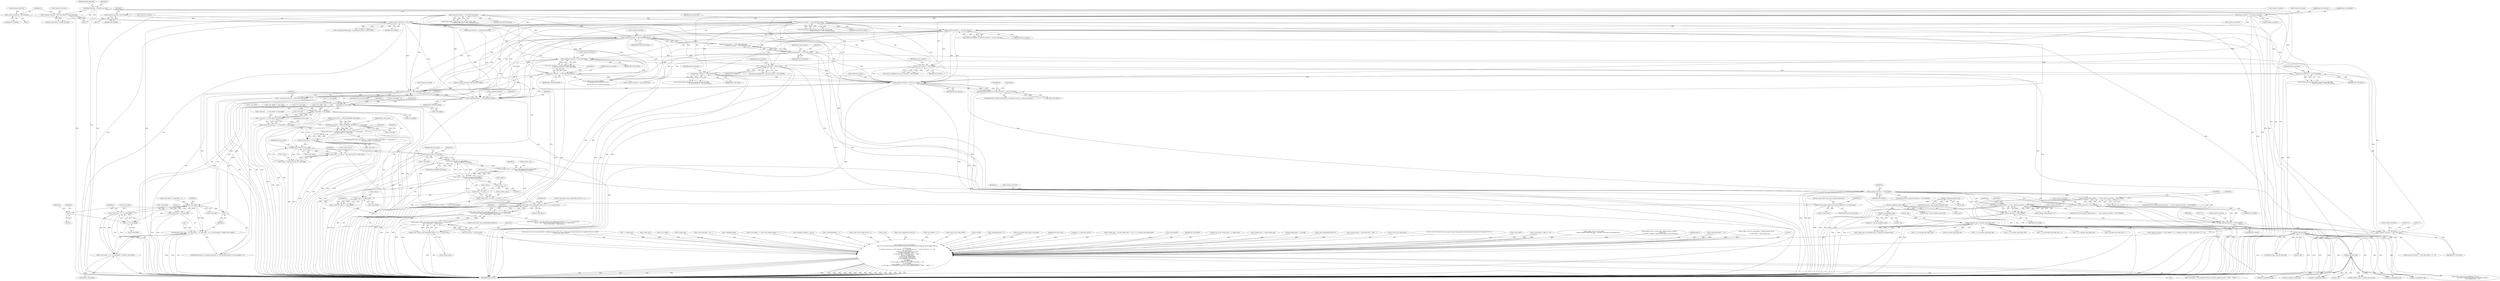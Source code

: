 digraph "0_FFmpeg_29ffeef5e73b8f41ff3a3f2242d356759c66f91f@pointer" {
"1001743" [label="(Call,h->picture_structure == last_pic_structure)"];
"1001387" [label="(Call,h->picture_structure == PICT_BOTTOM_FIELD)"];
"1001115" [label="(Call,h->picture_structure != PICT_FRAME)"];
"1001043" [label="(Call,h->picture_structure = PICT_FRAME)"];
"1001097" [label="(Call,h->picture_structure = PICT_FRAME)"];
"1001088" [label="(Call,h->picture_structure = PICT_TOP_FIELD + bottom_field_flag)"];
"1001081" [label="(Call,bottom_field_flag = get_bits1(&h->gb))"];
"1001083" [label="(Call,get_bits1(&h->gb))"];
"1001073" [label="(Call,get_bits1(&h->gb))"];
"1000997" [label="(Call,get_bits(&h->gb, h->sps.log2_max_frame_num))"];
"1000300" [label="(Call,get_ue_golomb(&h->gb))"];
"1000230" [label="(Call,get_ue_golomb_31(&h->gb))"];
"1000168" [label="(Call,get_ue_golomb_long(&h->gb))"];
"1001321" [label="(Call,h->picture_structure == last_pic_structure)"];
"1001017" [label="(Call,last_pic_structure = h0->picture_structure)"];
"1001313" [label="(Call,last_pic_structure == PICT_BOTTOM_FIELD)"];
"1000218" [label="(Call,h->picture_structure == PICT_BOTTOM_FIELD)"];
"1001396" [label="(Call,h->picture_structure == PICT_TOP_FIELD)"];
"1001384" [label="(Call,last_pic_structure   == PICT_TOP_FIELD)"];
"1001331" [label="(Call,last_pic_structure != PICT_FRAME)"];
"1001363" [label="(Call,last_pic_structure != PICT_FRAME)"];
"1001343" [label="(Call,last_pic_structure == PICT_TOP_FIELD)"];
"1001393" [label="(Call,last_pic_structure   == PICT_BOTTOM_FIELD)"];
"1001375" [label="(Call,last_pic_structure == PICT_TOP_FIELD)"];
"1001739" [label="(Call,!FIELD_PICTURE(h) || h->picture_structure == last_pic_structure)"];
"1001845" [label="(Call,h->picture_structure == PICT_BOTTOM_FIELD)"];
"1001843" [label="(Call,i = (h->picture_structure == PICT_BOTTOM_FIELD))"];
"1001850" [label="(Call,i<h->mb_height)"];
"1001862" [label="(Call,i*h->mb_stride)"];
"1001855" [label="(Call,i++)"];
"1001857" [label="(Call,memset(h->slice_table + i*h->mb_stride, -1, (h->mb_stride - (i+1==h->mb_height)) * sizeof(*h->slice_table)))"];
"1001858" [label="(Call,h->slice_table + i*h->mb_stride)"];
"1001870" [label="(Call,h->mb_stride - (i+1==h->mb_height))"];
"1001869" [label="(Call,(h->mb_stride - (i+1==h->mb_height)) * sizeof(*h->slice_table))"];
"1001874" [label="(Call,i+1==h->mb_height)"];
"1001875" [label="(Call,i+1)"];
"1001978" [label="(Call,h->mb_width * h->mb_height)"];
"1001974" [label="(Call,h->mb_num == h->mb_width * h->mb_height)"];
"1001973" [label="(Call,av_assert1(h->mb_num == h->mb_width * h->mb_height))"];
"1001987" [label="(Call,first_mb_in_slice << FIELD_OR_MBAFF_PICTURE(h) >= h->mb_num)"];
"1001986" [label="(Call,first_mb_in_slice << FIELD_OR_MBAFF_PICTURE(h) >= h->mb_num ||\n        first_mb_in_slice >= h->mb_num)"];
"1001995" [label="(Call,first_mb_in_slice >= h->mb_num)"];
"1002017" [label="(Call,first_mb_in_slice % h->mb_width)"];
"1002009" [label="(Call,h->resync_mb_x = h->mb_x =  first_mb_in_slice % h->mb_width)"];
"1002013" [label="(Call,h->mb_x =  first_mb_in_slice % h->mb_width)"];
"1002031" [label="(Call,first_mb_in_slice / h->mb_width)"];
"1002030" [label="(Call,(first_mb_in_slice / h->mb_width) <<\n                               FIELD_OR_MBAFF_PICTURE(h))"];
"1002022" [label="(Call,h->resync_mb_y = h->mb_y = (first_mb_in_slice / h->mb_width) <<\n                               FIELD_OR_MBAFF_PICTURE(h))"];
"1002926" [label="(Call,h0->slice_row[(h->slice_num-1)&(MAX_SLICES-1)]= h->resync_mb_y)"];
"1002945" [label="(Call,h0->slice_row[h->slice_num&(MAX_SLICES-1)] + 3 >= h->resync_mb_y)"];
"1002944" [label="(Call,h0->slice_row[h->slice_num&(MAX_SLICES-1)] + 3 >= h->resync_mb_y\n        && h0->slice_row[h->slice_num&(MAX_SLICES-1)] <= h->resync_mb_y\n        && h->slice_num >= MAX_SLICES)"];
"1002963" [label="(Call,h0->slice_row[h->slice_num&(MAX_SLICES-1)] <= h->resync_mb_y)"];
"1002962" [label="(Call,h0->slice_row[h->slice_num&(MAX_SLICES-1)] <= h->resync_mb_y\n        && h->slice_num >= MAX_SLICES)"];
"1002026" [label="(Call,h->mb_y = (first_mb_in_slice / h->mb_width) <<\n                               FIELD_OR_MBAFF_PICTURE(h))"];
"1002044" [label="(Call,h->resync_mb_y = h->mb_y = h->mb_y + 1)"];
"1002048" [label="(Call,h->mb_y = h->mb_y + 1)"];
"1002058" [label="(Call,h->mb_y < h->mb_height)"];
"1002057" [label="(Call,av_assert1(h->mb_y < h->mb_height))"];
"1002052" [label="(Call,h->mb_y + 1)"];
"1003314" [label="(Call,av_log(h->avctx, AV_LOG_DEBUG,\n               \"slice:%d %s mb:%d %c%s%s pps:%u frame:%d poc:%d/%d ref:%d/%d qp:%d loop:%d:%d:%d weight:%d%s %s\n\",\n               h->slice_num,\n               (h->picture_structure == PICT_FRAME ? \"F\" : h->picture_structure == PICT_TOP_FIELD ? \"T\" : \"B\"),\n               first_mb_in_slice,\n               av_get_picture_type_char(h->slice_type),\n               h->slice_type_fixed ? \" fix\" : \"\",\n               h->nal_unit_type == NAL_IDR_SLICE ? \" IDR\" : \"\",\n               pps_id, h->frame_num,\n               h->cur_pic_ptr->field_poc[0],\n               h->cur_pic_ptr->field_poc[1],\n               h->ref_count[0], h->ref_count[1],\n               h->qscale,\n               h->deblocking_filter,\n               h->slice_alpha_c0_offset / 2 - 26, h->slice_beta_offset / 2 - 26,\n               h->use_weight,\n               h->use_weight == 1 && h->use_weight_chroma ? \"c\" : \"\",\n               h->slice_type == AV_PICTURE_TYPE_B ? (h->direct_spatial_mv_pred ? \"SPAT\" : \"TEMP\") : \"\"))"];
"1002039" [label="(Call,h->picture_structure == PICT_BOTTOM_FIELD)"];
"1002066" [label="(Call,h->picture_structure == PICT_FRAME)"];
"1002151" [label="(Call,h->pps.pic_order_present == 1 && h->picture_structure == PICT_FRAME)"];
"1002201" [label="(Call,h->pps.pic_order_present == 1 && h->picture_structure == PICT_FRAME)"];
"1002159" [label="(Call,h->picture_structure == PICT_FRAME)"];
"1002209" [label="(Call,h->picture_structure == PICT_FRAME)"];
"1003324" [label="(Call,h->picture_structure == PICT_FRAME)"];
"1003331" [label="(Call,h->picture_structure == PICT_TOP_FIELD)"];
"1001096" [label="(Block,)"];
"1002018" [label="(Identifier,first_mb_in_slice)"];
"1001208" [label="(Call,1 << h->sps.log2_max_frame_num)"];
"1001677" [label="(Call,h->mb_width  * 16)"];
"1002195" [label="(Call,get_se_golomb(&h->gb))"];
"1002964" [label="(Call,h0->slice_row[h->slice_num&(MAX_SLICES-1)])"];
"1001082" [label="(Identifier,bottom_field_flag)"];
"1002038" [label="(ControlStructure,if (h->picture_structure == PICT_BOTTOM_FIELD))"];
"1001084" [label="(Call,&h->gb)"];
"1001982" [label="(Call,h->mb_height)"];
"1000997" [label="(Call,get_bits(&h->gb, h->sps.log2_max_frame_num))"];
"1002048" [label="(Call,h->mb_y = h->mb_y + 1)"];
"1003420" [label="(Call,h->slice_type == AV_PICTURE_TYPE_B ? (h->direct_spatial_mv_pred ? \"SPAT\" : \"TEMP\") : \"\")"];
"1002030" [label="(Call,(first_mb_in_slice / h->mb_width) <<\n                               FIELD_OR_MBAFF_PICTURE(h))"];
"1001104" [label="(Identifier,h)"];
"1002411" [label="(Call,ff_h264_decode_ref_pic_marking(h0, &h->gb,\n                                             !(h->avctx->active_thread_type & FF_THREAD_FRAME) ||\n                                             h0->current_slice == 0))"];
"1001437" [label="(Call,h->picture_structure = last_pic_structure)"];
"1001738" [label="(ControlStructure,if (!FIELD_PICTURE(h) || h->picture_structure == last_pic_structure))"];
"1001979" [label="(Call,h->mb_width)"];
"1001044" [label="(Call,h->picture_structure)"];
"1002023" [label="(Call,h->resync_mb_y)"];
"1003375" [label="(Call,h->ref_count[0])"];
"1002151" [label="(Call,h->pps.pic_order_present == 1 && h->picture_structure == PICT_FRAME)"];
"1002217" [label="(Identifier,h)"];
"1001751" [label="(Identifier,h0)"];
"1001881" [label="(Call,sizeof(*h->slice_table))"];
"1003318" [label="(Identifier,AV_LOG_DEBUG)"];
"1002109" [label="(Call,h->sps.log2_max_frame_num + 1)"];
"1002036" [label="(Call,FIELD_OR_MBAFF_PICTURE(h))"];
"1001129" [label="(Call,last_pic_structure != h->picture_structure)"];
"1001344" [label="(Identifier,last_pic_structure)"];
"1001763" [label="(Call,h0->cur_pic_ptr->frame_num != h->frame_num)"];
"1001744" [label="(Call,h->picture_structure)"];
"1001451" [label="(Call,h->frame_num != h->prev_frame_num)"];
"1000998" [label="(Call,&h->gb)"];
"1002074" [label="(Identifier,h)"];
"1003324" [label="(Call,h->picture_structure == PICT_FRAME)"];
"1001317" [label="(Call,!FIELD_PICTURE(h) || h->picture_structure == last_pic_structure)"];
"1001325" [label="(Identifier,last_pic_structure)"];
"1001385" [label="(Identifier,last_pic_structure)"];
"1001857" [label="(Call,memset(h->slice_table + i*h->mb_stride, -1, (h->mb_stride - (i+1==h->mb_height)) * sizeof(*h->slice_table)))"];
"1003333" [label="(Identifier,h)"];
"1003323" [label="(Call,h->picture_structure == PICT_FRAME ? \"F\" : h->picture_structure == PICT_TOP_FIELD ? \"T\" : \"B\")"];
"1002065" [label="(ControlStructure,if (h->picture_structure == PICT_FRAME))"];
"1002010" [label="(Call,h->resync_mb_x)"];
"1001985" [label="(ControlStructure,if (first_mb_in_slice << FIELD_OR_MBAFF_PICTURE(h) >= h->mb_num ||\n        first_mb_in_slice >= h->mb_num))"];
"1002590" [label="(Call,get_chroma_qp(h, 1, h->qscale))"];
"1002163" [label="(Identifier,PICT_FRAME)"];
"1002201" [label="(Call,h->pps.pic_order_present == 1 && h->picture_structure == PICT_FRAME)"];
"1001092" [label="(Call,PICT_TOP_FIELD + bottom_field_flag)"];
"1001997" [label="(Call,h->mb_num)"];
"1002068" [label="(Identifier,h)"];
"1002968" [label="(Call,h->slice_num&(MAX_SLICES-1))"];
"1001743" [label="(Call,h->picture_structure == last_pic_structure)"];
"1001305" [label="(Call,ff_thread_report_progress(&h0->cur_pic_ptr->tf, INT_MAX,\n                                           last_pic_structure == PICT_BOTTOM_FIELD))"];
"1001314" [label="(Identifier,last_pic_structure)"];
"1002094" [label="(Identifier,h)"];
"1001113" [label="(Identifier,h)"];
"1001088" [label="(Call,h->picture_structure = PICT_TOP_FIELD + bottom_field_flag)"];
"1002049" [label="(Call,h->mb_y)"];
"1002026" [label="(Call,h->mb_y = (first_mb_in_slice / h->mb_width) <<\n                               FIELD_OR_MBAFF_PICTURE(h))"];
"1000218" [label="(Call,h->picture_structure == PICT_BOTTOM_FIELD)"];
"1002024" [label="(Identifier,h)"];
"1001896" [label="(Call,h->mb_height * h->mb_stride)"];
"1001740" [label="(Call,!FIELD_PICTURE(h))"];
"1001844" [label="(Identifier,i)"];
"1001083" [label="(Call,get_bits1(&h->gb))"];
"1001973" [label="(Call,av_assert1(h->mb_num == h->mb_width * h->mb_height))"];
"1000301" [label="(Call,&h->gb)"];
"1003328" [label="(Identifier,PICT_FRAME)"];
"1002922" [label="(ControlStructure,if (h->slice_num))"];
"1000298" [label="(Call,pps_id = get_ue_golomb(&h->gb))"];
"1003349" [label="(Call,h->nal_unit_type == NAL_IDR_SLICE ? \" IDR\" : \"\")"];
"1002980" [label="(Identifier,h)"];
"1000169" [label="(Call,&h->gb)"];
"1003332" [label="(Call,h->picture_structure)"];
"1003368" [label="(Call,h->cur_pic_ptr->field_poc[1])"];
"1003319" [label="(Literal,\"slice:%d %s mb:%d %c%s%s pps:%u frame:%d poc:%d/%d ref:%d/%d qp:%d loop:%d:%d:%d weight:%d%s %s\n\")"];
"1001878" [label="(Call,h->mb_height)"];
"1003380" [label="(Call,h->ref_count[1])"];
"1001313" [label="(Call,last_pic_structure == PICT_BOTTOM_FIELD)"];
"1002058" [label="(Call,h->mb_y < h->mb_height)"];
"1003337" [label="(Literal,\"B\")"];
"1001867" [label="(Call,-1)"];
"1001995" [label="(Call,first_mb_in_slice >= h->mb_num)"];
"1001876" [label="(Identifier,i)"];
"1002045" [label="(Call,h->resync_mb_y)"];
"1001363" [label="(Call,last_pic_structure != PICT_FRAME)"];
"1003331" [label="(Call,h->picture_structure == PICT_TOP_FIELD)"];
"1001988" [label="(Call,first_mb_in_slice << FIELD_OR_MBAFF_PICTURE(h))"];
"1002940" [label="(Call,h->resync_mb_y)"];
"1002066" [label="(Call,h->picture_structure == PICT_FRAME)"];
"1000993" [label="(Call,h->frame_num = get_bits(&h->gb, h->sps.log2_max_frame_num))"];
"1001875" [label="(Call,i+1)"];
"1002017" [label="(Call,first_mb_in_slice % h->mb_width)"];
"1003435" [label="(MethodReturn,static int)"];
"1002032" [label="(Identifier,first_mb_in_slice)"];
"1001111" [label="(Call,h->mb_field_decoding_flag = h->picture_structure != PICT_FRAME)"];
"1002040" [label="(Call,h->picture_structure)"];
"1001846" [label="(Call,h->picture_structure)"];
"1001080" [label="(Block,)"];
"1003391" [label="(Call,h->slice_alpha_c0_offset / 2 - 26)"];
"1001321" [label="(Call,h->picture_structure == last_pic_structure)"];
"1001850" [label="(Call,i<h->mb_height)"];
"1001328" [label="(Call,!last_pic_droppable && last_pic_structure != PICT_FRAME)"];
"1001397" [label="(Call,h->picture_structure)"];
"1001842" [label="(ControlStructure,for(i = (h->picture_structure == PICT_BOTTOM_FIELD); i<h->mb_height; i++))"];
"1001781" [label="(Call,h0->picture_structure==PICT_BOTTOM_FIELD)"];
"1001101" [label="(Identifier,PICT_FRAME)"];
"1001479" [label="(Call,1 << h->sps.log2_max_frame_num)"];
"1001331" [label="(Call,last_pic_structure != PICT_FRAME)"];
"1001392" [label="(Call,last_pic_structure   == PICT_BOTTOM_FIELD &&\n                           h->picture_structure == PICT_TOP_FIELD)"];
"1001989" [label="(Identifier,first_mb_in_slice)"];
"1002022" [label="(Call,h->resync_mb_y = h->mb_y = (first_mb_in_slice / h->mb_width) <<\n                               FIELD_OR_MBAFF_PICTURE(h))"];
"1001386" [label="(Identifier,PICT_TOP_FIELD)"];
"1001858" [label="(Call,h->slice_table + i*h->mb_stride)"];
"1002927" [label="(Call,h0->slice_row[(h->slice_num-1)&(MAX_SLICES-1)])"];
"1002009" [label="(Call,h->resync_mb_x = h->mb_x =  first_mb_in_slice % h->mb_width)"];
"1002832" [label="(Call,av_log(h->avctx, AV_LOG_INFO,\n                       \"Cannot parallelize deblocking type 1, decoding such frames in sequential order\n\"))"];
"1000887" [label="(Call,av_log(h->avctx, AV_LOG_INFO, \"Reinit context to %dx%d, \"\n               \"pix_fmt: %s\n\", h->width, h->height, av_get_pix_fmt_name(h->avctx->pix_fmt)))"];
"1001343" [label="(Call,last_pic_structure == PICT_TOP_FIELD)"];
"1002122" [label="(Call,get_ue_golomb(&h->gb))"];
"1001388" [label="(Call,h->picture_structure)"];
"1000127" [label="(Block,)"];
"1003357" [label="(Identifier,pps_id)"];
"1001852" [label="(Call,h->mb_height)"];
"1002949" [label="(Identifier,h0)"];
"1001002" [label="(Call,h->sps.log2_max_frame_num)"];
"1002213" [label="(Identifier,PICT_FRAME)"];
"1000719" [label="(Call,16 * h->mb_width)"];
"1001023" [label="(Identifier,last_pic_droppable)"];
"1000230" [label="(Call,get_ue_golomb_31(&h->gb))"];
"1001884" [label="(Identifier,h)"];
"1002946" [label="(Call,h0->slice_row[h->slice_num&(MAX_SLICES-1)] + 3)"];
"1002963" [label="(Call,h0->slice_row[h->slice_num&(MAX_SLICES-1)] <= h->resync_mb_y)"];
"1002996" [label="(Identifier,j)"];
"1003398" [label="(Call,h->slice_beta_offset / 2 - 26)"];
"1002210" [label="(Call,h->picture_structure)"];
"1002226" [label="(Identifier,h)"];
"1001377" [label="(Identifier,PICT_TOP_FIELD)"];
"1001322" [label="(Call,h->picture_structure)"];
"1001739" [label="(Call,!FIELD_PICTURE(h) || h->picture_structure == last_pic_structure)"];
"1001911" [label="(Identifier,h0)"];
"1002046" [label="(Identifier,h)"];
"1001119" [label="(Identifier,PICT_FRAME)"];
"1001500" [label="(Call,av_log(h->avctx, AV_LOG_DEBUG, \"Frame num gap %d %d\n\",\n                   h->frame_num, h->prev_frame_num))"];
"1002152" [label="(Call,h->pps.pic_order_present == 1)"];
"1002943" [label="(ControlStructure,if (   h0->slice_row[h->slice_num&(MAX_SLICES-1)] + 3 >= h->resync_mb_y\n        && h0->slice_row[h->slice_num&(MAX_SLICES-1)] <= h->resync_mb_y\n        && h->slice_num >= MAX_SLICES))"];
"1001396" [label="(Call,h->picture_structure == PICT_TOP_FIELD)"];
"1002033" [label="(Call,h->mb_width)"];
"1002944" [label="(Call,h0->slice_row[h->slice_num&(MAX_SLICES-1)] + 3 >= h->resync_mb_y\n        && h0->slice_row[h->slice_num&(MAX_SLICES-1)] <= h->resync_mb_y\n        && h->slice_num >= MAX_SLICES)"];
"1003434" [label="(Literal,0)"];
"1002178" [label="(Identifier,h)"];
"1001395" [label="(Identifier,PICT_BOTTOM_FIELD)"];
"1001864" [label="(Call,h->mb_stride)"];
"1002984" [label="(Call,av_log(h->avctx, AV_LOG_WARNING, \"Possibly too many slices (%d >= %d), increase MAX_SLICES and recompile if there are artifacts\n\", h->slice_num, MAX_SLICES))"];
"1001766" [label="(Identifier,h0)"];
"1001097" [label="(Call,h->picture_structure = PICT_FRAME)"];
"1001018" [label="(Identifier,last_pic_structure)"];
"1001870" [label="(Call,h->mb_stride - (i+1==h->mb_height))"];
"1002097" [label="(Call,2 * h->frame_num)"];
"1002945" [label="(Call,h0->slice_row[h->slice_num&(MAX_SLICES-1)] + 3 >= h->resync_mb_y)"];
"1002067" [label="(Call,h->picture_structure)"];
"1001986" [label="(Call,first_mb_in_slice << FIELD_OR_MBAFF_PICTURE(h) >= h->mb_num ||\n        first_mb_in_slice >= h->mb_num)"];
"1002966" [label="(Identifier,h0)"];
"1001043" [label="(Call,h->picture_structure = PICT_FRAME)"];
"1001398" [label="(Identifier,h)"];
"1002019" [label="(Call,h->mb_width)"];
"1003320" [label="(Call,h->slice_num)"];
"1002070" [label="(Identifier,PICT_FRAME)"];
"1001391" [label="(Identifier,PICT_BOTTOM_FIELD)"];
"1001849" [label="(Identifier,PICT_BOTTOM_FIELD)"];
"1001856" [label="(Identifier,i)"];
"1001871" [label="(Call,h->mb_stride)"];
"1002959" [label="(Call,h->resync_mb_y)"];
"1003405" [label="(Call,h->use_weight)"];
"1000219" [label="(Call,h->picture_structure)"];
"1001375" [label="(Call,last_pic_structure == PICT_TOP_FIELD)"];
"1003329" [label="(Literal,\"F\")"];
"1001987" [label="(Call,first_mb_in_slice << FIELD_OR_MBAFF_PICTURE(h) >= h->mb_num)"];
"1000686" [label="(Call,h->mb_stride = h->mb_width + 1)"];
"1003358" [label="(Call,h->frame_num)"];
"1002027" [label="(Call,h->mb_y)"];
"1001360" [label="(Call,!last_pic_droppable && last_pic_structure != PICT_FRAME)"];
"1003343" [label="(Call,h->slice_type_fixed ? \" fix\" : \"\")"];
"1002043" [label="(Identifier,PICT_BOTTOM_FIELD)"];
"1003313" [label="(Block,)"];
"1001862" [label="(Call,i*h->mb_stride)"];
"1002502" [label="(Call,get_ue_golomb_31(&h->gb))"];
"1001400" [label="(Identifier,PICT_TOP_FIELD)"];
"1001017" [label="(Call,last_pic_structure = h0->picture_structure)"];
"1000728" [label="(Call,16 * h->mb_height)"];
"1001333" [label="(Identifier,PICT_FRAME)"];
"1002538" [label="(Call,get_se_golomb(&h->gb))"];
"1001860" [label="(Identifier,h)"];
"1002060" [label="(Identifier,h)"];
"1002052" [label="(Call,h->mb_y + 1)"];
"1000166" [label="(Call,first_mb_in_slice = get_ue_golomb_long(&h->gb))"];
"1003388" [label="(Call,h->deblocking_filter)"];
"1001859" [label="(Call,h->slice_table)"];
"1003408" [label="(Call,h->use_weight == 1 && h->use_weight_chroma ? \"c\" : \"\")"];
"1001747" [label="(Identifier,last_pic_structure)"];
"1001843" [label="(Call,i = (h->picture_structure == PICT_BOTTOM_FIELD))"];
"1001869" [label="(Call,(h->mb_stride - (i+1==h->mb_height)) * sizeof(*h->slice_table))"];
"1001115" [label="(Call,h->picture_structure != PICT_FRAME)"];
"1002159" [label="(Call,h->picture_structure == PICT_FRAME)"];
"1001845" [label="(Call,h->picture_structure == PICT_BOTTOM_FIELD)"];
"1001089" [label="(Call,h->picture_structure)"];
"1002140" [label="(Call,get_bits(&h->gb, h->sps.log2_max_poc_lsb))"];
"1001393" [label="(Call,last_pic_structure   == PICT_BOTTOM_FIELD)"];
"1001071" [label="(Call,field_pic_flag = get_bits1(&h->gb))"];
"1000300" [label="(Call,get_ue_golomb(&h->gb))"];
"1001556" [label="(Call,1 << h->sps.log2_max_frame_num)"];
"1001855" [label="(Call,i++)"];
"1000675" [label="(Call,h->mb_num    = h->mb_width * h->mb_height)"];
"1002209" [label="(Call,h->picture_structure == PICT_FRAME)"];
"1002202" [label="(Call,h->pps.pic_order_present == 1)"];
"1002044" [label="(Call,h->resync_mb_y = h->mb_y = h->mb_y + 1)"];
"1001073" [label="(Call,get_bits1(&h->gb))"];
"1000980" [label="(Call,h->dequant_coeff_pps != pps_id)"];
"1002053" [label="(Call,h->mb_y)"];
"1002794" [label="(Call,h->deblocking_filter == 1)"];
"1002083" [label="(Call,1 << h->sps.log2_max_frame_num)"];
"1002926" [label="(Call,h0->slice_row[(h->slice_num-1)&(MAX_SLICES-1)]= h->resync_mb_y)"];
"1001090" [label="(Identifier,h)"];
"1003325" [label="(Call,h->picture_structure)"];
"1001387" [label="(Call,h->picture_structure == PICT_BOTTOM_FIELD)"];
"1002013" [label="(Call,h->mb_x =  first_mb_in_slice % h->mb_width)"];
"1002062" [label="(Call,h->mb_height)"];
"1001394" [label="(Identifier,last_pic_structure)"];
"1001384" [label="(Call,last_pic_structure   == PICT_TOP_FIELD)"];
"1001868" [label="(Literal,1)"];
"1003013" [label="(Call,h->slice_num & (MAX_SLICES - 1))"];
"1001116" [label="(Call,h->picture_structure)"];
"1001081" [label="(Call,bottom_field_flag = get_bits1(&h->gb))"];
"1001992" [label="(Call,h->mb_num)"];
"1002200" [label="(ControlStructure,if (h->pps.pic_order_present == 1 && h->picture_structure == PICT_FRAME))"];
"1001974" [label="(Call,h->mb_num == h->mb_width * h->mb_height)"];
"1001042" [label="(Block,)"];
"1001365" [label="(Identifier,PICT_FRAME)"];
"1000231" [label="(Call,&h->gb)"];
"1001389" [label="(Identifier,h)"];
"1002975" [label="(Call,h->resync_mb_y)"];
"1001098" [label="(Call,h->picture_structure)"];
"1000228" [label="(Call,slice_type = get_ue_golomb_31(&h->gb))"];
"1001975" [label="(Call,h->mb_num)"];
"1001877" [label="(Literal,1)"];
"1002107" [label="(Call,1 << (h->sps.log2_max_frame_num + 1))"];
"1001376" [label="(Identifier,last_pic_structure)"];
"1001863" [label="(Identifier,i)"];
"1001978" [label="(Call,h->mb_width * h->mb_height)"];
"1001879" [label="(Identifier,h)"];
"1002056" [label="(Literal,1)"];
"1003315" [label="(Call,h->avctx)"];
"1002962" [label="(Call,h0->slice_row[h->slice_num&(MAX_SLICES-1)] <= h->resync_mb_y\n        && h->slice_num >= MAX_SLICES)"];
"1002951" [label="(Call,h->slice_num&(MAX_SLICES-1))"];
"1001874" [label="(Call,i+1==h->mb_height)"];
"1003410" [label="(Call,h->use_weight == 1)"];
"1002037" [label="(Identifier,h)"];
"1001364" [label="(Identifier,last_pic_structure)"];
"1001851" [label="(Identifier,i)"];
"1000210" [label="(Call,ff_thread_report_progress(&h->cur_pic_ptr->tf, INT_MAX,\n                                          h->picture_structure == PICT_BOTTOM_FIELD))"];
"1003330" [label="(Call,h->picture_structure == PICT_TOP_FIELD ? \"T\" : \"B\")"];
"1000222" [label="(Identifier,PICT_BOTTOM_FIELD)"];
"1002011" [label="(Identifier,h)"];
"1002150" [label="(ControlStructure,if (h->pps.pic_order_present == 1 && h->picture_structure == PICT_FRAME))"];
"1001074" [label="(Call,&h->gb)"];
"1002041" [label="(Identifier,h)"];
"1002986" [label="(Identifier,h)"];
"1001682" [label="(Call,h->mb_height * 16)"];
"1001047" [label="(Identifier,PICT_FRAME)"];
"1001996" [label="(Identifier,first_mb_in_slice)"];
"1001367" [label="(Call,ff_thread_report_progress(&h0->cur_pic_ptr->tf, INT_MAX,\n                                                   last_pic_structure == PICT_TOP_FIELD))"];
"1002166" [label="(Identifier,h)"];
"1002014" [label="(Call,h->mb_x)"];
"1001402" [label="(Call,av_log(h->avctx, AV_LOG_ERROR,\n                               \"Invalid field mode combination %d/%d\n\",\n                               last_pic_structure, h->picture_structure))"];
"1002003" [label="(Identifier,h)"];
"1002248" [label="(Call,get_ue_golomb(&h->gb))"];
"1001335" [label="(Call,ff_thread_report_progress(&h0->cur_pic_ptr->tf, INT_MAX,\n                                               last_pic_structure == PICT_TOP_FIELD))"];
"1003314" [label="(Call,av_log(h->avctx, AV_LOG_DEBUG,\n               \"slice:%d %s mb:%d %c%s%s pps:%u frame:%d poc:%d/%d ref:%d/%d qp:%d loop:%d:%d:%d weight:%d%s %s\n\",\n               h->slice_num,\n               (h->picture_structure == PICT_FRAME ? \"F\" : h->picture_structure == PICT_TOP_FIELD ? \"T\" : \"B\"),\n               first_mb_in_slice,\n               av_get_picture_type_char(h->slice_type),\n               h->slice_type_fixed ? \" fix\" : \"\",\n               h->nal_unit_type == NAL_IDR_SLICE ? \" IDR\" : \"\",\n               pps_id, h->frame_num,\n               h->cur_pic_ptr->field_poc[0],\n               h->cur_pic_ptr->field_poc[1],\n               h->ref_count[0], h->ref_count[1],\n               h->qscale,\n               h->deblocking_filter,\n               h->slice_alpha_c0_offset / 2 - 26, h->slice_beta_offset / 2 - 26,\n               h->use_weight,\n               h->use_weight == 1 && h->use_weight_chroma ? \"c\" : \"\",\n               h->slice_type == AV_PICTURE_TYPE_B ? (h->direct_spatial_mv_pred ? \"SPAT\" : \"TEMP\") : \"\"))"];
"1002039" [label="(Call,h->picture_structure == PICT_BOTTOM_FIELD)"];
"1002059" [label="(Call,h->mb_y)"];
"1002031" [label="(Call,first_mb_in_slice / h->mb_width)"];
"1003336" [label="(Literal,\"T\")"];
"1003361" [label="(Call,h->cur_pic_ptr->field_poc[0])"];
"1003385" [label="(Call,h->qscale)"];
"1001332" [label="(Identifier,last_pic_structure)"];
"1002814" [label="(Call,h->deblocking_filter = 2)"];
"1000168" [label="(Call,get_ue_golomb_long(&h->gb))"];
"1002160" [label="(Call,h->picture_structure)"];
"1003339" [label="(Call,av_get_picture_type_char(h->slice_type))"];
"1001383" [label="(Call,last_pic_structure   == PICT_TOP_FIELD &&\n                           h->picture_structure == PICT_BOTTOM_FIELD)"];
"1003335" [label="(Identifier,PICT_TOP_FIELD)"];
"1003338" [label="(Identifier,first_mb_in_slice)"];
"1001315" [label="(Identifier,PICT_BOTTOM_FIELD)"];
"1002978" [label="(Call,h->slice_num >= MAX_SLICES)"];
"1000306" [label="(Call,pps_id >= MAX_PPS_COUNT)"];
"1001019" [label="(Call,h0->picture_structure)"];
"1001469" [label="(Call,h->frame_num != (h->prev_frame_num + 1) % (1 << h->sps.log2_max_frame_num))"];
"1002057" [label="(Call,av_assert1(h->mb_y < h->mb_height))"];
"1001345" [label="(Identifier,PICT_TOP_FIELD)"];
"1001743" -> "1001739"  [label="AST: "];
"1001743" -> "1001747"  [label="CFG: "];
"1001744" -> "1001743"  [label="AST: "];
"1001747" -> "1001743"  [label="AST: "];
"1001739" -> "1001743"  [label="CFG: "];
"1001743" -> "1003435"  [label="DDG: "];
"1001743" -> "1003435"  [label="DDG: "];
"1001743" -> "1001739"  [label="DDG: "];
"1001743" -> "1001739"  [label="DDG: "];
"1001387" -> "1001743"  [label="DDG: "];
"1001115" -> "1001743"  [label="DDG: "];
"1001396" -> "1001743"  [label="DDG: "];
"1001321" -> "1001743"  [label="DDG: "];
"1001321" -> "1001743"  [label="DDG: "];
"1001384" -> "1001743"  [label="DDG: "];
"1001331" -> "1001743"  [label="DDG: "];
"1001017" -> "1001743"  [label="DDG: "];
"1001363" -> "1001743"  [label="DDG: "];
"1001343" -> "1001743"  [label="DDG: "];
"1001393" -> "1001743"  [label="DDG: "];
"1001313" -> "1001743"  [label="DDG: "];
"1001375" -> "1001743"  [label="DDG: "];
"1001743" -> "1001845"  [label="DDG: "];
"1001743" -> "1002039"  [label="DDG: "];
"1001387" -> "1001383"  [label="AST: "];
"1001387" -> "1001391"  [label="CFG: "];
"1001388" -> "1001387"  [label="AST: "];
"1001391" -> "1001387"  [label="AST: "];
"1001383" -> "1001387"  [label="CFG: "];
"1001387" -> "1003435"  [label="DDG: "];
"1001387" -> "1003435"  [label="DDG: "];
"1001387" -> "1001383"  [label="DDG: "];
"1001387" -> "1001383"  [label="DDG: "];
"1001115" -> "1001387"  [label="DDG: "];
"1001321" -> "1001387"  [label="DDG: "];
"1001313" -> "1001387"  [label="DDG: "];
"1000218" -> "1001387"  [label="DDG: "];
"1001387" -> "1001393"  [label="DDG: "];
"1001387" -> "1001396"  [label="DDG: "];
"1001387" -> "1001402"  [label="DDG: "];
"1001387" -> "1001781"  [label="DDG: "];
"1001387" -> "1001845"  [label="DDG: "];
"1001387" -> "1001845"  [label="DDG: "];
"1001387" -> "1002039"  [label="DDG: "];
"1001387" -> "1002039"  [label="DDG: "];
"1001115" -> "1001111"  [label="AST: "];
"1001115" -> "1001119"  [label="CFG: "];
"1001116" -> "1001115"  [label="AST: "];
"1001119" -> "1001115"  [label="AST: "];
"1001111" -> "1001115"  [label="CFG: "];
"1001115" -> "1003435"  [label="DDG: "];
"1001115" -> "1003435"  [label="DDG: "];
"1001115" -> "1001111"  [label="DDG: "];
"1001115" -> "1001111"  [label="DDG: "];
"1001043" -> "1001115"  [label="DDG: "];
"1001097" -> "1001115"  [label="DDG: "];
"1001088" -> "1001115"  [label="DDG: "];
"1001115" -> "1001129"  [label="DDG: "];
"1001115" -> "1001321"  [label="DDG: "];
"1001115" -> "1001331"  [label="DDG: "];
"1001115" -> "1001363"  [label="DDG: "];
"1001115" -> "1001396"  [label="DDG: "];
"1001115" -> "1001402"  [label="DDG: "];
"1001115" -> "1001845"  [label="DDG: "];
"1001115" -> "1002039"  [label="DDG: "];
"1001115" -> "1002066"  [label="DDG: "];
"1001043" -> "1001042"  [label="AST: "];
"1001043" -> "1001047"  [label="CFG: "];
"1001044" -> "1001043"  [label="AST: "];
"1001047" -> "1001043"  [label="AST: "];
"1001113" -> "1001043"  [label="CFG: "];
"1001097" -> "1001096"  [label="AST: "];
"1001097" -> "1001101"  [label="CFG: "];
"1001098" -> "1001097"  [label="AST: "];
"1001101" -> "1001097"  [label="AST: "];
"1001104" -> "1001097"  [label="CFG: "];
"1001088" -> "1001080"  [label="AST: "];
"1001088" -> "1001092"  [label="CFG: "];
"1001089" -> "1001088"  [label="AST: "];
"1001092" -> "1001088"  [label="AST: "];
"1001113" -> "1001088"  [label="CFG: "];
"1001088" -> "1003435"  [label="DDG: "];
"1001081" -> "1001088"  [label="DDG: "];
"1001081" -> "1001080"  [label="AST: "];
"1001081" -> "1001083"  [label="CFG: "];
"1001082" -> "1001081"  [label="AST: "];
"1001083" -> "1001081"  [label="AST: "];
"1001090" -> "1001081"  [label="CFG: "];
"1001081" -> "1003435"  [label="DDG: "];
"1001083" -> "1001081"  [label="DDG: "];
"1001081" -> "1001092"  [label="DDG: "];
"1001083" -> "1001084"  [label="CFG: "];
"1001084" -> "1001083"  [label="AST: "];
"1001083" -> "1003435"  [label="DDG: "];
"1001073" -> "1001083"  [label="DDG: "];
"1001083" -> "1002122"  [label="DDG: "];
"1001083" -> "1002140"  [label="DDG: "];
"1001083" -> "1002195"  [label="DDG: "];
"1001083" -> "1002248"  [label="DDG: "];
"1001083" -> "1002411"  [label="DDG: "];
"1001083" -> "1002502"  [label="DDG: "];
"1001083" -> "1002538"  [label="DDG: "];
"1001073" -> "1001071"  [label="AST: "];
"1001073" -> "1001074"  [label="CFG: "];
"1001074" -> "1001073"  [label="AST: "];
"1001071" -> "1001073"  [label="CFG: "];
"1001073" -> "1003435"  [label="DDG: "];
"1001073" -> "1001071"  [label="DDG: "];
"1000997" -> "1001073"  [label="DDG: "];
"1001073" -> "1002122"  [label="DDG: "];
"1001073" -> "1002140"  [label="DDG: "];
"1001073" -> "1002195"  [label="DDG: "];
"1001073" -> "1002248"  [label="DDG: "];
"1001073" -> "1002411"  [label="DDG: "];
"1001073" -> "1002502"  [label="DDG: "];
"1001073" -> "1002538"  [label="DDG: "];
"1000997" -> "1000993"  [label="AST: "];
"1000997" -> "1001002"  [label="CFG: "];
"1000998" -> "1000997"  [label="AST: "];
"1001002" -> "1000997"  [label="AST: "];
"1000993" -> "1000997"  [label="CFG: "];
"1000997" -> "1003435"  [label="DDG: "];
"1000997" -> "1003435"  [label="DDG: "];
"1000997" -> "1000993"  [label="DDG: "];
"1000997" -> "1000993"  [label="DDG: "];
"1000300" -> "1000997"  [label="DDG: "];
"1000997" -> "1001208"  [label="DDG: "];
"1000997" -> "1001479"  [label="DDG: "];
"1000997" -> "1001556"  [label="DDG: "];
"1000997" -> "1002083"  [label="DDG: "];
"1000997" -> "1002107"  [label="DDG: "];
"1000997" -> "1002109"  [label="DDG: "];
"1000997" -> "1002122"  [label="DDG: "];
"1000997" -> "1002140"  [label="DDG: "];
"1000997" -> "1002195"  [label="DDG: "];
"1000997" -> "1002248"  [label="DDG: "];
"1000997" -> "1002411"  [label="DDG: "];
"1000997" -> "1002502"  [label="DDG: "];
"1000997" -> "1002538"  [label="DDG: "];
"1000300" -> "1000298"  [label="AST: "];
"1000300" -> "1000301"  [label="CFG: "];
"1000301" -> "1000300"  [label="AST: "];
"1000298" -> "1000300"  [label="CFG: "];
"1000300" -> "1003435"  [label="DDG: "];
"1000300" -> "1000298"  [label="DDG: "];
"1000230" -> "1000300"  [label="DDG: "];
"1000230" -> "1000228"  [label="AST: "];
"1000230" -> "1000231"  [label="CFG: "];
"1000231" -> "1000230"  [label="AST: "];
"1000228" -> "1000230"  [label="CFG: "];
"1000230" -> "1003435"  [label="DDG: "];
"1000230" -> "1000228"  [label="DDG: "];
"1000168" -> "1000230"  [label="DDG: "];
"1000168" -> "1000166"  [label="AST: "];
"1000168" -> "1000169"  [label="CFG: "];
"1000169" -> "1000168"  [label="AST: "];
"1000166" -> "1000168"  [label="CFG: "];
"1000168" -> "1000166"  [label="DDG: "];
"1001321" -> "1001317"  [label="AST: "];
"1001321" -> "1001325"  [label="CFG: "];
"1001322" -> "1001321"  [label="AST: "];
"1001325" -> "1001321"  [label="AST: "];
"1001317" -> "1001321"  [label="CFG: "];
"1001321" -> "1003435"  [label="DDG: "];
"1001321" -> "1003435"  [label="DDG: "];
"1001321" -> "1001317"  [label="DDG: "];
"1001321" -> "1001317"  [label="DDG: "];
"1001017" -> "1001321"  [label="DDG: "];
"1001313" -> "1001321"  [label="DDG: "];
"1001321" -> "1001331"  [label="DDG: "];
"1001321" -> "1001343"  [label="DDG: "];
"1001321" -> "1001363"  [label="DDG: "];
"1001321" -> "1001375"  [label="DDG: "];
"1001321" -> "1001384"  [label="DDG: "];
"1001321" -> "1001396"  [label="DDG: "];
"1001321" -> "1001402"  [label="DDG: "];
"1001321" -> "1001845"  [label="DDG: "];
"1001321" -> "1002039"  [label="DDG: "];
"1001017" -> "1000127"  [label="AST: "];
"1001017" -> "1001019"  [label="CFG: "];
"1001018" -> "1001017"  [label="AST: "];
"1001019" -> "1001017"  [label="AST: "];
"1001023" -> "1001017"  [label="CFG: "];
"1001017" -> "1003435"  [label="DDG: "];
"1001017" -> "1003435"  [label="DDG: "];
"1001017" -> "1001129"  [label="DDG: "];
"1001017" -> "1001313"  [label="DDG: "];
"1001017" -> "1001331"  [label="DDG: "];
"1001017" -> "1001343"  [label="DDG: "];
"1001017" -> "1001363"  [label="DDG: "];
"1001017" -> "1001375"  [label="DDG: "];
"1001017" -> "1001384"  [label="DDG: "];
"1001313" -> "1001305"  [label="AST: "];
"1001313" -> "1001315"  [label="CFG: "];
"1001314" -> "1001313"  [label="AST: "];
"1001315" -> "1001313"  [label="AST: "];
"1001305" -> "1001313"  [label="CFG: "];
"1001313" -> "1003435"  [label="DDG: "];
"1001313" -> "1003435"  [label="DDG: "];
"1001313" -> "1001305"  [label="DDG: "];
"1001313" -> "1001305"  [label="DDG: "];
"1000218" -> "1001313"  [label="DDG: "];
"1001313" -> "1001331"  [label="DDG: "];
"1001313" -> "1001343"  [label="DDG: "];
"1001313" -> "1001363"  [label="DDG: "];
"1001313" -> "1001375"  [label="DDG: "];
"1001313" -> "1001384"  [label="DDG: "];
"1001313" -> "1001393"  [label="DDG: "];
"1001313" -> "1001781"  [label="DDG: "];
"1001313" -> "1001845"  [label="DDG: "];
"1001313" -> "1002039"  [label="DDG: "];
"1000218" -> "1000210"  [label="AST: "];
"1000218" -> "1000222"  [label="CFG: "];
"1000219" -> "1000218"  [label="AST: "];
"1000222" -> "1000218"  [label="AST: "];
"1000210" -> "1000218"  [label="CFG: "];
"1000218" -> "1003435"  [label="DDG: "];
"1000218" -> "1003435"  [label="DDG: "];
"1000218" -> "1000210"  [label="DDG: "];
"1000218" -> "1000210"  [label="DDG: "];
"1000218" -> "1001393"  [label="DDG: "];
"1000218" -> "1001781"  [label="DDG: "];
"1000218" -> "1001845"  [label="DDG: "];
"1000218" -> "1002039"  [label="DDG: "];
"1001396" -> "1001392"  [label="AST: "];
"1001396" -> "1001400"  [label="CFG: "];
"1001397" -> "1001396"  [label="AST: "];
"1001400" -> "1001396"  [label="AST: "];
"1001392" -> "1001396"  [label="CFG: "];
"1001396" -> "1003435"  [label="DDG: "];
"1001396" -> "1003435"  [label="DDG: "];
"1001396" -> "1001392"  [label="DDG: "];
"1001396" -> "1001392"  [label="DDG: "];
"1001384" -> "1001396"  [label="DDG: "];
"1001396" -> "1001402"  [label="DDG: "];
"1001396" -> "1001845"  [label="DDG: "];
"1001396" -> "1002039"  [label="DDG: "];
"1001396" -> "1003331"  [label="DDG: "];
"1001384" -> "1001383"  [label="AST: "];
"1001384" -> "1001386"  [label="CFG: "];
"1001385" -> "1001384"  [label="AST: "];
"1001386" -> "1001384"  [label="AST: "];
"1001389" -> "1001384"  [label="CFG: "];
"1001383" -> "1001384"  [label="CFG: "];
"1001384" -> "1003435"  [label="DDG: "];
"1001384" -> "1003435"  [label="DDG: "];
"1001384" -> "1001383"  [label="DDG: "];
"1001384" -> "1001383"  [label="DDG: "];
"1001384" -> "1001393"  [label="DDG: "];
"1001384" -> "1001402"  [label="DDG: "];
"1001384" -> "1001437"  [label="DDG: "];
"1001384" -> "1003331"  [label="DDG: "];
"1001331" -> "1001328"  [label="AST: "];
"1001331" -> "1001333"  [label="CFG: "];
"1001332" -> "1001331"  [label="AST: "];
"1001333" -> "1001331"  [label="AST: "];
"1001328" -> "1001331"  [label="CFG: "];
"1001331" -> "1003435"  [label="DDG: "];
"1001331" -> "1003435"  [label="DDG: "];
"1001331" -> "1001328"  [label="DDG: "];
"1001331" -> "1001328"  [label="DDG: "];
"1001331" -> "1001343"  [label="DDG: "];
"1001331" -> "1002066"  [label="DDG: "];
"1001363" -> "1001360"  [label="AST: "];
"1001363" -> "1001365"  [label="CFG: "];
"1001364" -> "1001363"  [label="AST: "];
"1001365" -> "1001363"  [label="AST: "];
"1001360" -> "1001363"  [label="CFG: "];
"1001363" -> "1003435"  [label="DDG: "];
"1001363" -> "1003435"  [label="DDG: "];
"1001363" -> "1001360"  [label="DDG: "];
"1001363" -> "1001360"  [label="DDG: "];
"1001363" -> "1001375"  [label="DDG: "];
"1001363" -> "1002066"  [label="DDG: "];
"1001343" -> "1001335"  [label="AST: "];
"1001343" -> "1001345"  [label="CFG: "];
"1001344" -> "1001343"  [label="AST: "];
"1001345" -> "1001343"  [label="AST: "];
"1001335" -> "1001343"  [label="CFG: "];
"1001343" -> "1003435"  [label="DDG: "];
"1001343" -> "1003435"  [label="DDG: "];
"1001343" -> "1001335"  [label="DDG: "];
"1001343" -> "1001335"  [label="DDG: "];
"1001343" -> "1003331"  [label="DDG: "];
"1001393" -> "1001392"  [label="AST: "];
"1001393" -> "1001395"  [label="CFG: "];
"1001394" -> "1001393"  [label="AST: "];
"1001395" -> "1001393"  [label="AST: "];
"1001398" -> "1001393"  [label="CFG: "];
"1001392" -> "1001393"  [label="CFG: "];
"1001393" -> "1003435"  [label="DDG: "];
"1001393" -> "1003435"  [label="DDG: "];
"1001393" -> "1001392"  [label="DDG: "];
"1001393" -> "1001392"  [label="DDG: "];
"1001393" -> "1001402"  [label="DDG: "];
"1001393" -> "1001437"  [label="DDG: "];
"1001393" -> "1001781"  [label="DDG: "];
"1001393" -> "1001845"  [label="DDG: "];
"1001393" -> "1002039"  [label="DDG: "];
"1001375" -> "1001367"  [label="AST: "];
"1001375" -> "1001377"  [label="CFG: "];
"1001376" -> "1001375"  [label="AST: "];
"1001377" -> "1001375"  [label="AST: "];
"1001367" -> "1001375"  [label="CFG: "];
"1001375" -> "1003435"  [label="DDG: "];
"1001375" -> "1003435"  [label="DDG: "];
"1001375" -> "1001367"  [label="DDG: "];
"1001375" -> "1001367"  [label="DDG: "];
"1001375" -> "1003331"  [label="DDG: "];
"1001739" -> "1001738"  [label="AST: "];
"1001739" -> "1001740"  [label="CFG: "];
"1001740" -> "1001739"  [label="AST: "];
"1001751" -> "1001739"  [label="CFG: "];
"1001766" -> "1001739"  [label="CFG: "];
"1001739" -> "1003435"  [label="DDG: "];
"1001739" -> "1003435"  [label="DDG: "];
"1001740" -> "1001739"  [label="DDG: "];
"1001317" -> "1001739"  [label="DDG: "];
"1001845" -> "1001843"  [label="AST: "];
"1001845" -> "1001849"  [label="CFG: "];
"1001846" -> "1001845"  [label="AST: "];
"1001849" -> "1001845"  [label="AST: "];
"1001843" -> "1001845"  [label="CFG: "];
"1001845" -> "1003435"  [label="DDG: "];
"1001845" -> "1003435"  [label="DDG: "];
"1001845" -> "1001843"  [label="DDG: "];
"1001845" -> "1001843"  [label="DDG: "];
"1001781" -> "1001845"  [label="DDG: "];
"1001845" -> "1002039"  [label="DDG: "];
"1001845" -> "1002039"  [label="DDG: "];
"1001843" -> "1001842"  [label="AST: "];
"1001844" -> "1001843"  [label="AST: "];
"1001851" -> "1001843"  [label="CFG: "];
"1001843" -> "1003435"  [label="DDG: "];
"1001843" -> "1001850"  [label="DDG: "];
"1001850" -> "1001842"  [label="AST: "];
"1001850" -> "1001852"  [label="CFG: "];
"1001851" -> "1001850"  [label="AST: "];
"1001852" -> "1001850"  [label="AST: "];
"1001860" -> "1001850"  [label="CFG: "];
"1001911" -> "1001850"  [label="CFG: "];
"1001850" -> "1003435"  [label="DDG: "];
"1001850" -> "1003435"  [label="DDG: "];
"1001850" -> "1003435"  [label="DDG: "];
"1001855" -> "1001850"  [label="DDG: "];
"1001874" -> "1001850"  [label="DDG: "];
"1000728" -> "1001850"  [label="DDG: "];
"1001682" -> "1001850"  [label="DDG: "];
"1001850" -> "1001862"  [label="DDG: "];
"1001850" -> "1001874"  [label="DDG: "];
"1001850" -> "1001978"  [label="DDG: "];
"1001862" -> "1001858"  [label="AST: "];
"1001862" -> "1001864"  [label="CFG: "];
"1001863" -> "1001862"  [label="AST: "];
"1001864" -> "1001862"  [label="AST: "];
"1001858" -> "1001862"  [label="CFG: "];
"1001862" -> "1001855"  [label="DDG: "];
"1001862" -> "1001857"  [label="DDG: "];
"1001862" -> "1001857"  [label="DDG: "];
"1001862" -> "1001858"  [label="DDG: "];
"1001862" -> "1001858"  [label="DDG: "];
"1001870" -> "1001862"  [label="DDG: "];
"1000686" -> "1001862"  [label="DDG: "];
"1001862" -> "1001870"  [label="DDG: "];
"1001862" -> "1001874"  [label="DDG: "];
"1001862" -> "1001875"  [label="DDG: "];
"1001855" -> "1001842"  [label="AST: "];
"1001855" -> "1001856"  [label="CFG: "];
"1001856" -> "1001855"  [label="AST: "];
"1001851" -> "1001855"  [label="CFG: "];
"1001857" -> "1001842"  [label="AST: "];
"1001857" -> "1001869"  [label="CFG: "];
"1001858" -> "1001857"  [label="AST: "];
"1001867" -> "1001857"  [label="AST: "];
"1001869" -> "1001857"  [label="AST: "];
"1001856" -> "1001857"  [label="CFG: "];
"1001857" -> "1003435"  [label="DDG: "];
"1001857" -> "1003435"  [label="DDG: "];
"1001857" -> "1003435"  [label="DDG: "];
"1001867" -> "1001857"  [label="DDG: "];
"1001869" -> "1001857"  [label="DDG: "];
"1001859" -> "1001858"  [label="AST: "];
"1001868" -> "1001858"  [label="CFG: "];
"1001858" -> "1003435"  [label="DDG: "];
"1001858" -> "1003435"  [label="DDG: "];
"1001870" -> "1001869"  [label="AST: "];
"1001870" -> "1001874"  [label="CFG: "];
"1001871" -> "1001870"  [label="AST: "];
"1001874" -> "1001870"  [label="AST: "];
"1001884" -> "1001870"  [label="CFG: "];
"1001870" -> "1003435"  [label="DDG: "];
"1001870" -> "1003435"  [label="DDG: "];
"1001870" -> "1001869"  [label="DDG: "];
"1001870" -> "1001869"  [label="DDG: "];
"1001874" -> "1001870"  [label="DDG: "];
"1001874" -> "1001870"  [label="DDG: "];
"1001869" -> "1001881"  [label="CFG: "];
"1001881" -> "1001869"  [label="AST: "];
"1001869" -> "1003435"  [label="DDG: "];
"1001874" -> "1001878"  [label="CFG: "];
"1001875" -> "1001874"  [label="AST: "];
"1001878" -> "1001874"  [label="AST: "];
"1001874" -> "1003435"  [label="DDG: "];
"1001875" -> "1001877"  [label="CFG: "];
"1001876" -> "1001875"  [label="AST: "];
"1001877" -> "1001875"  [label="AST: "];
"1001879" -> "1001875"  [label="CFG: "];
"1001978" -> "1001974"  [label="AST: "];
"1001978" -> "1001982"  [label="CFG: "];
"1001979" -> "1001978"  [label="AST: "];
"1001982" -> "1001978"  [label="AST: "];
"1001974" -> "1001978"  [label="CFG: "];
"1001978" -> "1003435"  [label="DDG: "];
"1001978" -> "1003435"  [label="DDG: "];
"1001978" -> "1001974"  [label="DDG: "];
"1001978" -> "1001974"  [label="DDG: "];
"1001677" -> "1001978"  [label="DDG: "];
"1000719" -> "1001978"  [label="DDG: "];
"1000728" -> "1001978"  [label="DDG: "];
"1001896" -> "1001978"  [label="DDG: "];
"1001978" -> "1002017"  [label="DDG: "];
"1001978" -> "1002058"  [label="DDG: "];
"1001974" -> "1001973"  [label="AST: "];
"1001975" -> "1001974"  [label="AST: "];
"1001973" -> "1001974"  [label="CFG: "];
"1001974" -> "1003435"  [label="DDG: "];
"1001974" -> "1001973"  [label="DDG: "];
"1001974" -> "1001973"  [label="DDG: "];
"1000675" -> "1001974"  [label="DDG: "];
"1001974" -> "1001987"  [label="DDG: "];
"1001973" -> "1000127"  [label="AST: "];
"1001989" -> "1001973"  [label="CFG: "];
"1001973" -> "1003435"  [label="DDG: "];
"1001973" -> "1003435"  [label="DDG: "];
"1001987" -> "1001986"  [label="AST: "];
"1001987" -> "1001992"  [label="CFG: "];
"1001988" -> "1001987"  [label="AST: "];
"1001992" -> "1001987"  [label="AST: "];
"1001996" -> "1001987"  [label="CFG: "];
"1001986" -> "1001987"  [label="CFG: "];
"1001987" -> "1003435"  [label="DDG: "];
"1001987" -> "1003435"  [label="DDG: "];
"1001987" -> "1001986"  [label="DDG: "];
"1001987" -> "1001986"  [label="DDG: "];
"1001988" -> "1001987"  [label="DDG: "];
"1001988" -> "1001987"  [label="DDG: "];
"1001987" -> "1001995"  [label="DDG: "];
"1001986" -> "1001985"  [label="AST: "];
"1001986" -> "1001995"  [label="CFG: "];
"1001995" -> "1001986"  [label="AST: "];
"1002003" -> "1001986"  [label="CFG: "];
"1002011" -> "1001986"  [label="CFG: "];
"1001986" -> "1003435"  [label="DDG: "];
"1001986" -> "1003435"  [label="DDG: "];
"1001986" -> "1003435"  [label="DDG: "];
"1001995" -> "1001986"  [label="DDG: "];
"1001995" -> "1001986"  [label="DDG: "];
"1001995" -> "1001997"  [label="CFG: "];
"1001996" -> "1001995"  [label="AST: "];
"1001997" -> "1001995"  [label="AST: "];
"1001995" -> "1003435"  [label="DDG: "];
"1001995" -> "1003435"  [label="DDG: "];
"1001988" -> "1001995"  [label="DDG: "];
"1001995" -> "1002017"  [label="DDG: "];
"1002017" -> "1002013"  [label="AST: "];
"1002017" -> "1002019"  [label="CFG: "];
"1002018" -> "1002017"  [label="AST: "];
"1002019" -> "1002017"  [label="AST: "];
"1002013" -> "1002017"  [label="CFG: "];
"1002017" -> "1002009"  [label="DDG: "];
"1002017" -> "1002009"  [label="DDG: "];
"1002017" -> "1002013"  [label="DDG: "];
"1002017" -> "1002013"  [label="DDG: "];
"1001988" -> "1002017"  [label="DDG: "];
"1002017" -> "1002031"  [label="DDG: "];
"1002017" -> "1002031"  [label="DDG: "];
"1002009" -> "1000127"  [label="AST: "];
"1002009" -> "1002013"  [label="CFG: "];
"1002010" -> "1002009"  [label="AST: "];
"1002013" -> "1002009"  [label="AST: "];
"1002024" -> "1002009"  [label="CFG: "];
"1002009" -> "1003435"  [label="DDG: "];
"1002013" -> "1002009"  [label="DDG: "];
"1002014" -> "1002013"  [label="AST: "];
"1002013" -> "1003435"  [label="DDG: "];
"1002013" -> "1003435"  [label="DDG: "];
"1002031" -> "1002030"  [label="AST: "];
"1002031" -> "1002033"  [label="CFG: "];
"1002032" -> "1002031"  [label="AST: "];
"1002033" -> "1002031"  [label="AST: "];
"1002037" -> "1002031"  [label="CFG: "];
"1002031" -> "1003435"  [label="DDG: "];
"1002031" -> "1003435"  [label="DDG: "];
"1002031" -> "1002030"  [label="DDG: "];
"1002031" -> "1002030"  [label="DDG: "];
"1002031" -> "1003314"  [label="DDG: "];
"1002030" -> "1002026"  [label="AST: "];
"1002030" -> "1002036"  [label="CFG: "];
"1002036" -> "1002030"  [label="AST: "];
"1002026" -> "1002030"  [label="CFG: "];
"1002030" -> "1003435"  [label="DDG: "];
"1002030" -> "1003435"  [label="DDG: "];
"1002030" -> "1002022"  [label="DDG: "];
"1002030" -> "1002022"  [label="DDG: "];
"1002030" -> "1002026"  [label="DDG: "];
"1002030" -> "1002026"  [label="DDG: "];
"1002036" -> "1002030"  [label="DDG: "];
"1002022" -> "1000127"  [label="AST: "];
"1002022" -> "1002026"  [label="CFG: "];
"1002023" -> "1002022"  [label="AST: "];
"1002026" -> "1002022"  [label="AST: "];
"1002041" -> "1002022"  [label="CFG: "];
"1002022" -> "1003435"  [label="DDG: "];
"1002026" -> "1002022"  [label="DDG: "];
"1002022" -> "1002926"  [label="DDG: "];
"1002022" -> "1002945"  [label="DDG: "];
"1002926" -> "1002922"  [label="AST: "];
"1002926" -> "1002940"  [label="CFG: "];
"1002927" -> "1002926"  [label="AST: "];
"1002940" -> "1002926"  [label="AST: "];
"1002949" -> "1002926"  [label="CFG: "];
"1002926" -> "1003435"  [label="DDG: "];
"1002044" -> "1002926"  [label="DDG: "];
"1002945" -> "1002944"  [label="AST: "];
"1002945" -> "1002959"  [label="CFG: "];
"1002946" -> "1002945"  [label="AST: "];
"1002959" -> "1002945"  [label="AST: "];
"1002966" -> "1002945"  [label="CFG: "];
"1002944" -> "1002945"  [label="CFG: "];
"1002945" -> "1003435"  [label="DDG: "];
"1002945" -> "1003435"  [label="DDG: "];
"1002945" -> "1002944"  [label="DDG: "];
"1002945" -> "1002944"  [label="DDG: "];
"1002044" -> "1002945"  [label="DDG: "];
"1002945" -> "1002963"  [label="DDG: "];
"1002944" -> "1002943"  [label="AST: "];
"1002944" -> "1002962"  [label="CFG: "];
"1002962" -> "1002944"  [label="AST: "];
"1002986" -> "1002944"  [label="CFG: "];
"1002996" -> "1002944"  [label="CFG: "];
"1002944" -> "1003435"  [label="DDG: "];
"1002944" -> "1003435"  [label="DDG: "];
"1002944" -> "1003435"  [label="DDG: "];
"1002962" -> "1002944"  [label="DDG: "];
"1002962" -> "1002944"  [label="DDG: "];
"1002963" -> "1002962"  [label="AST: "];
"1002963" -> "1002975"  [label="CFG: "];
"1002964" -> "1002963"  [label="AST: "];
"1002975" -> "1002963"  [label="AST: "];
"1002980" -> "1002963"  [label="CFG: "];
"1002962" -> "1002963"  [label="CFG: "];
"1002963" -> "1003435"  [label="DDG: "];
"1002963" -> "1003435"  [label="DDG: "];
"1002963" -> "1002962"  [label="DDG: "];
"1002963" -> "1002962"  [label="DDG: "];
"1002962" -> "1002978"  [label="CFG: "];
"1002978" -> "1002962"  [label="AST: "];
"1002962" -> "1003435"  [label="DDG: "];
"1002962" -> "1003435"  [label="DDG: "];
"1002978" -> "1002962"  [label="DDG: "];
"1002978" -> "1002962"  [label="DDG: "];
"1002027" -> "1002026"  [label="AST: "];
"1002026" -> "1003435"  [label="DDG: "];
"1002026" -> "1002044"  [label="DDG: "];
"1002026" -> "1002048"  [label="DDG: "];
"1002026" -> "1002052"  [label="DDG: "];
"1002026" -> "1002058"  [label="DDG: "];
"1002044" -> "1002038"  [label="AST: "];
"1002044" -> "1002048"  [label="CFG: "];
"1002045" -> "1002044"  [label="AST: "];
"1002048" -> "1002044"  [label="AST: "];
"1002060" -> "1002044"  [label="CFG: "];
"1002044" -> "1003435"  [label="DDG: "];
"1002048" -> "1002044"  [label="DDG: "];
"1002048" -> "1002052"  [label="CFG: "];
"1002049" -> "1002048"  [label="AST: "];
"1002052" -> "1002048"  [label="AST: "];
"1002048" -> "1003435"  [label="DDG: "];
"1002048" -> "1002058"  [label="DDG: "];
"1002058" -> "1002057"  [label="AST: "];
"1002058" -> "1002062"  [label="CFG: "];
"1002059" -> "1002058"  [label="AST: "];
"1002062" -> "1002058"  [label="AST: "];
"1002057" -> "1002058"  [label="CFG: "];
"1002058" -> "1003435"  [label="DDG: "];
"1002058" -> "1003435"  [label="DDG: "];
"1002058" -> "1002057"  [label="DDG: "];
"1002058" -> "1002057"  [label="DDG: "];
"1002057" -> "1000127"  [label="AST: "];
"1002068" -> "1002057"  [label="CFG: "];
"1002057" -> "1003435"  [label="DDG: "];
"1002057" -> "1003435"  [label="DDG: "];
"1002052" -> "1002056"  [label="CFG: "];
"1002053" -> "1002052"  [label="AST: "];
"1002056" -> "1002052"  [label="AST: "];
"1003314" -> "1003313"  [label="AST: "];
"1003314" -> "1003420"  [label="CFG: "];
"1003315" -> "1003314"  [label="AST: "];
"1003318" -> "1003314"  [label="AST: "];
"1003319" -> "1003314"  [label="AST: "];
"1003320" -> "1003314"  [label="AST: "];
"1003323" -> "1003314"  [label="AST: "];
"1003338" -> "1003314"  [label="AST: "];
"1003339" -> "1003314"  [label="AST: "];
"1003343" -> "1003314"  [label="AST: "];
"1003349" -> "1003314"  [label="AST: "];
"1003357" -> "1003314"  [label="AST: "];
"1003358" -> "1003314"  [label="AST: "];
"1003361" -> "1003314"  [label="AST: "];
"1003368" -> "1003314"  [label="AST: "];
"1003375" -> "1003314"  [label="AST: "];
"1003380" -> "1003314"  [label="AST: "];
"1003385" -> "1003314"  [label="AST: "];
"1003388" -> "1003314"  [label="AST: "];
"1003391" -> "1003314"  [label="AST: "];
"1003398" -> "1003314"  [label="AST: "];
"1003405" -> "1003314"  [label="AST: "];
"1003408" -> "1003314"  [label="AST: "];
"1003420" -> "1003314"  [label="AST: "];
"1003434" -> "1003314"  [label="CFG: "];
"1003314" -> "1003435"  [label="DDG: "];
"1003314" -> "1003435"  [label="DDG: "];
"1003314" -> "1003435"  [label="DDG: "];
"1003314" -> "1003435"  [label="DDG: "];
"1003314" -> "1003435"  [label="DDG: "];
"1003314" -> "1003435"  [label="DDG: "];
"1003314" -> "1003435"  [label="DDG: "];
"1003314" -> "1003435"  [label="DDG: "];
"1003314" -> "1003435"  [label="DDG: "];
"1003314" -> "1003435"  [label="DDG: "];
"1003314" -> "1003435"  [label="DDG: "];
"1003314" -> "1003435"  [label="DDG: "];
"1003314" -> "1003435"  [label="DDG: "];
"1003314" -> "1003435"  [label="DDG: "];
"1003314" -> "1003435"  [label="DDG: "];
"1003314" -> "1003435"  [label="DDG: "];
"1003314" -> "1003435"  [label="DDG: "];
"1003314" -> "1003435"  [label="DDG: "];
"1003314" -> "1003435"  [label="DDG: "];
"1003314" -> "1003435"  [label="DDG: "];
"1003314" -> "1003435"  [label="DDG: "];
"1003314" -> "1003435"  [label="DDG: "];
"1002984" -> "1003314"  [label="DDG: "];
"1002984" -> "1003314"  [label="DDG: "];
"1002832" -> "1003314"  [label="DDG: "];
"1000887" -> "1003314"  [label="DDG: "];
"1001500" -> "1003314"  [label="DDG: "];
"1001500" -> "1003314"  [label="DDG: "];
"1002968" -> "1003314"  [label="DDG: "];
"1002978" -> "1003314"  [label="DDG: "];
"1002951" -> "1003314"  [label="DDG: "];
"1003013" -> "1003314"  [label="DDG: "];
"1003339" -> "1003314"  [label="DDG: "];
"1000980" -> "1003314"  [label="DDG: "];
"1000306" -> "1003314"  [label="DDG: "];
"1002097" -> "1003314"  [label="DDG: "];
"1001451" -> "1003314"  [label="DDG: "];
"1001763" -> "1003314"  [label="DDG: "];
"1000993" -> "1003314"  [label="DDG: "];
"1001469" -> "1003314"  [label="DDG: "];
"1002590" -> "1003314"  [label="DDG: "];
"1002814" -> "1003314"  [label="DDG: "];
"1002794" -> "1003314"  [label="DDG: "];
"1003391" -> "1003314"  [label="DDG: "];
"1003391" -> "1003314"  [label="DDG: "];
"1003398" -> "1003314"  [label="DDG: "];
"1003398" -> "1003314"  [label="DDG: "];
"1003410" -> "1003314"  [label="DDG: "];
"1002039" -> "1002038"  [label="AST: "];
"1002039" -> "1002043"  [label="CFG: "];
"1002040" -> "1002039"  [label="AST: "];
"1002043" -> "1002039"  [label="AST: "];
"1002046" -> "1002039"  [label="CFG: "];
"1002060" -> "1002039"  [label="CFG: "];
"1002039" -> "1003435"  [label="DDG: "];
"1002039" -> "1003435"  [label="DDG: "];
"1001129" -> "1002039"  [label="DDG: "];
"1001781" -> "1002039"  [label="DDG: "];
"1002039" -> "1002066"  [label="DDG: "];
"1002066" -> "1002065"  [label="AST: "];
"1002066" -> "1002070"  [label="CFG: "];
"1002067" -> "1002066"  [label="AST: "];
"1002070" -> "1002066"  [label="AST: "];
"1002074" -> "1002066"  [label="CFG: "];
"1002094" -> "1002066"  [label="CFG: "];
"1002066" -> "1003435"  [label="DDG: "];
"1002066" -> "1003435"  [label="DDG: "];
"1002066" -> "1003435"  [label="DDG: "];
"1002066" -> "1002151"  [label="DDG: "];
"1002066" -> "1002159"  [label="DDG: "];
"1002066" -> "1002159"  [label="DDG: "];
"1002066" -> "1002201"  [label="DDG: "];
"1002066" -> "1002209"  [label="DDG: "];
"1002066" -> "1002209"  [label="DDG: "];
"1002066" -> "1003324"  [label="DDG: "];
"1002066" -> "1003324"  [label="DDG: "];
"1002151" -> "1002150"  [label="AST: "];
"1002151" -> "1002152"  [label="CFG: "];
"1002151" -> "1002159"  [label="CFG: "];
"1002152" -> "1002151"  [label="AST: "];
"1002159" -> "1002151"  [label="AST: "];
"1002166" -> "1002151"  [label="CFG: "];
"1002178" -> "1002151"  [label="CFG: "];
"1002151" -> "1003435"  [label="DDG: "];
"1002151" -> "1003435"  [label="DDG: "];
"1002151" -> "1003435"  [label="DDG: "];
"1002152" -> "1002151"  [label="DDG: "];
"1002152" -> "1002151"  [label="DDG: "];
"1002159" -> "1002151"  [label="DDG: "];
"1002159" -> "1002151"  [label="DDG: "];
"1002151" -> "1002201"  [label="DDG: "];
"1002201" -> "1002200"  [label="AST: "];
"1002201" -> "1002202"  [label="CFG: "];
"1002201" -> "1002209"  [label="CFG: "];
"1002202" -> "1002201"  [label="AST: "];
"1002209" -> "1002201"  [label="AST: "];
"1002217" -> "1002201"  [label="CFG: "];
"1002226" -> "1002201"  [label="CFG: "];
"1002201" -> "1003435"  [label="DDG: "];
"1002201" -> "1003435"  [label="DDG: "];
"1002201" -> "1003435"  [label="DDG: "];
"1002202" -> "1002201"  [label="DDG: "];
"1002202" -> "1002201"  [label="DDG: "];
"1002209" -> "1002201"  [label="DDG: "];
"1002209" -> "1002201"  [label="DDG: "];
"1002159" -> "1002163"  [label="CFG: "];
"1002160" -> "1002159"  [label="AST: "];
"1002163" -> "1002159"  [label="AST: "];
"1002159" -> "1003435"  [label="DDG: "];
"1002159" -> "1003435"  [label="DDG: "];
"1002159" -> "1002209"  [label="DDG: "];
"1002159" -> "1002209"  [label="DDG: "];
"1002159" -> "1003324"  [label="DDG: "];
"1002159" -> "1003324"  [label="DDG: "];
"1002209" -> "1002213"  [label="CFG: "];
"1002210" -> "1002209"  [label="AST: "];
"1002213" -> "1002209"  [label="AST: "];
"1002209" -> "1003435"  [label="DDG: "];
"1002209" -> "1003435"  [label="DDG: "];
"1002209" -> "1003324"  [label="DDG: "];
"1002209" -> "1003324"  [label="DDG: "];
"1003324" -> "1003323"  [label="AST: "];
"1003324" -> "1003328"  [label="CFG: "];
"1003325" -> "1003324"  [label="AST: "];
"1003328" -> "1003324"  [label="AST: "];
"1003329" -> "1003324"  [label="CFG: "];
"1003333" -> "1003324"  [label="CFG: "];
"1003324" -> "1003435"  [label="DDG: "];
"1003324" -> "1003435"  [label="DDG: "];
"1003324" -> "1003331"  [label="DDG: "];
"1003331" -> "1003330"  [label="AST: "];
"1003331" -> "1003335"  [label="CFG: "];
"1003332" -> "1003331"  [label="AST: "];
"1003335" -> "1003331"  [label="AST: "];
"1003336" -> "1003331"  [label="CFG: "];
"1003337" -> "1003331"  [label="CFG: "];
"1003331" -> "1003435"  [label="DDG: "];
"1003331" -> "1003435"  [label="DDG: "];
}
